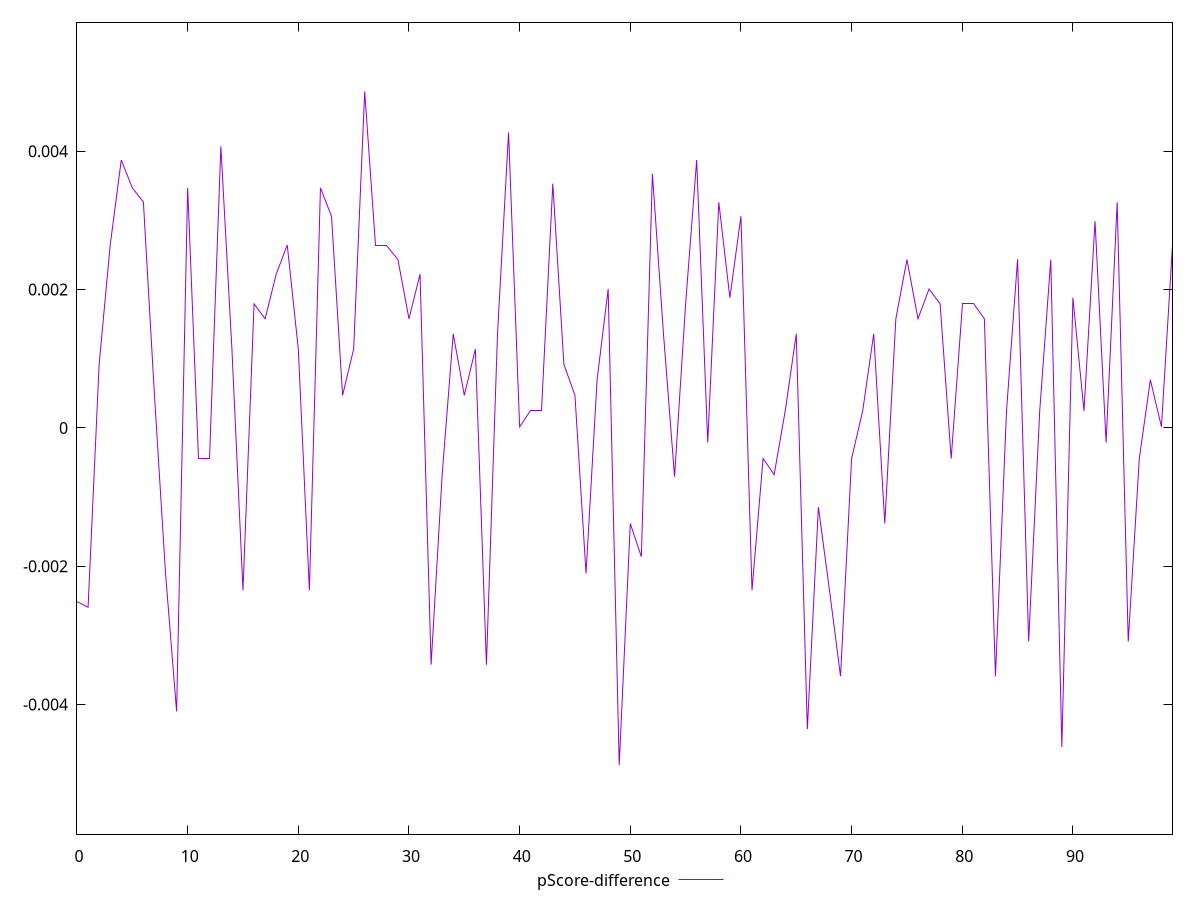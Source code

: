 reset

$pScoreDifference <<EOF
0 -0.002512118912626482
1 -0.002593449542428239
2 0.0009179478950065434
3 0.0026442363466058216
4 0.00387291554960556
5 0.00346960658154305
6 0.003265611901134058
7 0.00047053485779768867
8 -0.0021044174617057543
9 -0.004099242914980872
10 0.003469606581543383
11 -0.00044340841855095015
12 -0.00044340841855095015
13 0.004072235157436599
14 0.0011392711802951094
15 -0.0023481285716968614
16 0.0017937317600302816
17 0.0015771610720298757
18 0.002222135241986445
19 0.0026442363466058216
20 0.0011392711802942213
21 -0.0023481285716977496
22 0.003469606581543383
23 0.0030600536377937138
24 0.00047053485779813276
25 0.0011392711802951094
26 0.0048645723108984296
27 0.0026442363466061547
28 0.0026442363466054886
29 0.0024339724523168016
30 0.0015771610720295426
31 0.002222135241986445
32 -0.0034236953564542594
33 -0.0006758870428285046
34 0.0013590082349761445
35 0.00047053485779813276
36 0.0011392711802946653
37 -0.0034255996505266895
38 0.0013590082349761445
39 0.004270001822889169
40 0.000016754125827578292
41 0.0002444413565734216
42 0.0002444413565734216
43 0.0035308343087817606
44 0.0009179478950065434
45 0.00047053485779768867
46 -0.00210441746170531
47 0.000695036421583084
48 0.0020087224232874235
49 -0.0048739537322506354
50 -0.0013829310468400635
51 -0.001862315014071969
52 0.0036720402538248376
53 0.0013590082349761445
54 -0.0007054937548924833
55 0.0017937317600299485
56 0.003872915549605227
57 -0.00021252857168896355
58 0.0032616985591581438
59 0.0018813630227756395
60 0.003060053637794047
61 -0.0023481285716973055
62 -0.00044340841855095015
63 -0.0006758870428285046
64 0.0002444413565729775
65 0.0013590082349761445
66 -0.004355862049517212
67 -0.001145646864398664
68 -0.0023481285716973055
69 -0.003590854154049805
70 -0.00044340841855095015
71 0.0002444413565729775
72 0.0013590082349761445
73 -0.0013829310468400635
74 0.0015771610720303197
75 0.0024339724523168016
76 0.0015771610720298757
77 0.0020087224232878675
78 0.0017937317600302816
79 -0.00044340841855095015
80 0.0017937317600307257
81 0.0017937317600302816
82 0.0015771610720298757
83 -0.003590854154049361
84 0.0002444413565734216
85 0.002438366012563753
86 -0.0030889255954782424
87 0.0002444413565729775
88 0.0024339724523168016
89 -0.004614098745328699
90 0.0018813630227750844
91 0.0002444413565734216
92 0.0029888770443198265
93 -0.00021252857168896355
94 0.003261698559158699
95 -0.0030889255954779093
96 -0.00044340841855095015
97 0.000695036421583084
98 0.000016754125827134203
99 0.0026442363466058216
EOF

set key outside below
set xrange [0:99]
set yrange [-0.0058739537322506355:0.00586457231089843]
set trange [-0.0058739537322506355:0.00586457231089843]
set terminal svg size 640, 500 enhanced background rgb 'white'
set output "report_00018_2021-02-10T15-25-16.877Z/total-blocking-time/samples/pages+cached/pScore-difference/values.svg"

plot $pScoreDifference title "pScore-difference" with line

reset
